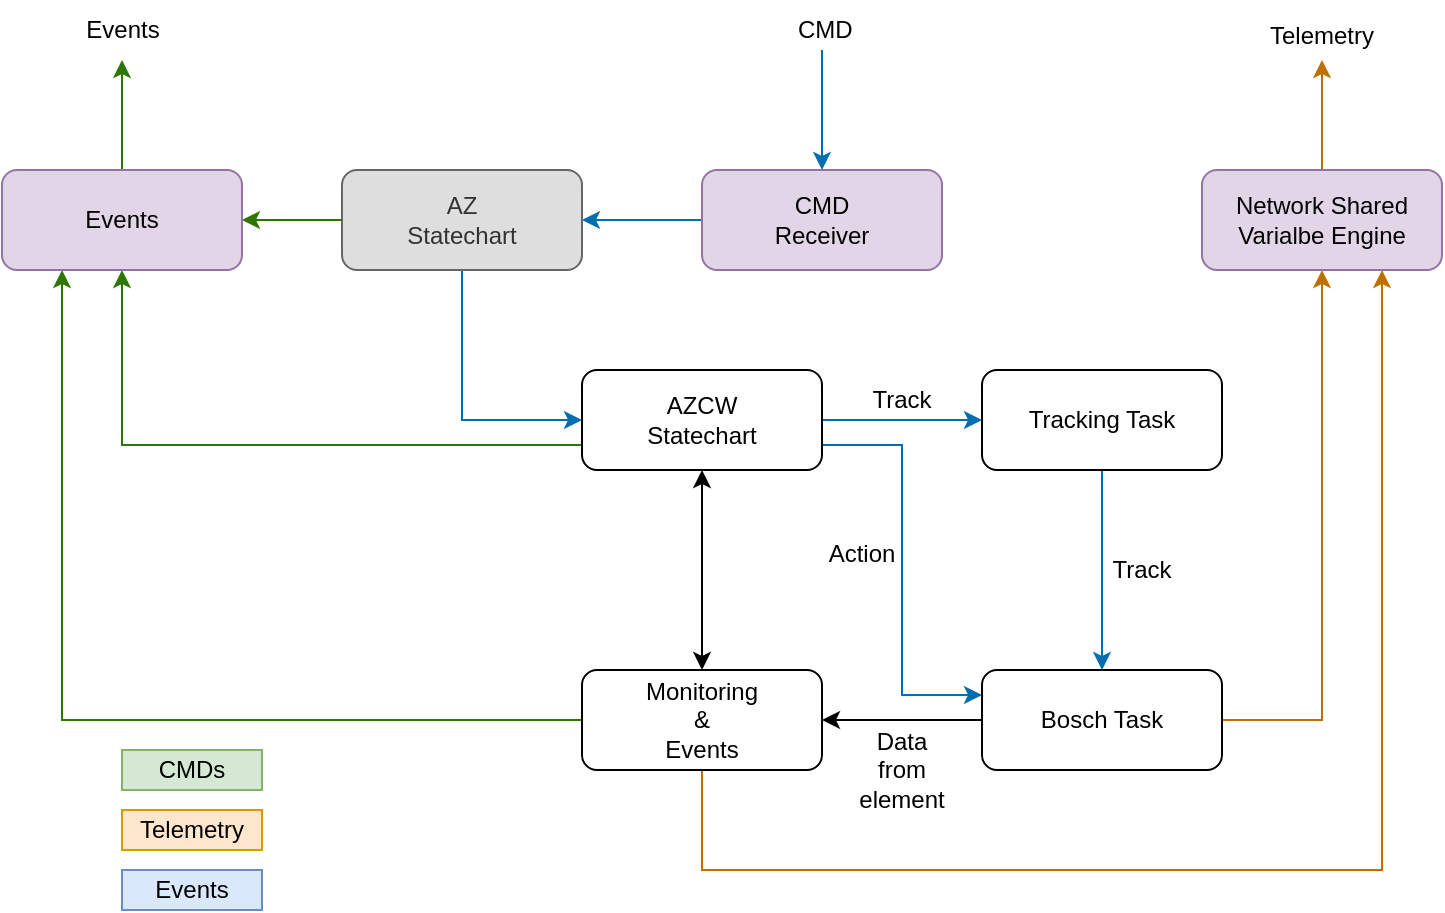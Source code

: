 <mxfile version="14.1.8" type="device"><diagram id="4Fs3FOkNfRm-VuweVcZ0" name="Page-1"><mxGraphModel dx="1086" dy="806" grid="1" gridSize="10" guides="1" tooltips="1" connect="1" arrows="1" fold="1" page="1" pageScale="1" pageWidth="827" pageHeight="1169" math="0" shadow="0"><root><mxCell id="0"/><mxCell id="1" parent="0"/><mxCell id="VQZg7kYcmIEnFVLDVCGB-11" value="" style="edgeStyle=orthogonalEdgeStyle;rounded=0;orthogonalLoop=1;jettySize=auto;html=1;fillColor=#1ba1e2;strokeColor=#006EAF;" parent="1" source="jKNfD1bWHJY7wMEwSr6Y-1" target="VQZg7kYcmIEnFVLDVCGB-10" edge="1"><mxGeometry relative="1" as="geometry"/></mxCell><mxCell id="jKNfD1bWHJY7wMEwSr6Y-1" value="CMD&lt;br&gt;Receiver" style="rounded=1;whiteSpace=wrap;html=1;fillColor=#e1d5e7;strokeColor=#9673a6;" parent="1" vertex="1"><mxGeometry x="440" y="290" width="120" height="50" as="geometry"/></mxCell><mxCell id="VQZg7kYcmIEnFVLDVCGB-12" style="edgeStyle=orthogonalEdgeStyle;rounded=0;orthogonalLoop=1;jettySize=auto;html=1;exitX=0.5;exitY=1;exitDx=0;exitDy=0;entryX=0;entryY=0.5;entryDx=0;entryDy=0;fillColor=#1ba1e2;strokeColor=#006EAF;" parent="1" source="VQZg7kYcmIEnFVLDVCGB-10" target="jKNfD1bWHJY7wMEwSr6Y-2" edge="1"><mxGeometry relative="1" as="geometry"/></mxCell><mxCell id="VQZg7kYcmIEnFVLDVCGB-10" value="AZ&lt;br&gt;Statechart&lt;br&gt;" style="rounded=1;whiteSpace=wrap;html=1;fillColor=#DEDEDE;strokeColor=#666666;fontColor=#333333;" parent="1" vertex="1"><mxGeometry x="260" y="290" width="120" height="50" as="geometry"/></mxCell><mxCell id="jKNfD1bWHJY7wMEwSr6Y-19" value="" style="edgeStyle=orthogonalEdgeStyle;rounded=0;html=1;startArrow=none;startFill=0;jettySize=auto;orthogonalLoop=1;entryX=0;entryY=0.25;entryDx=0;entryDy=0;exitX=1;exitY=0.75;exitDx=0;exitDy=0;fillColor=#1ba1e2;strokeColor=#006EAF;" parent="1" source="jKNfD1bWHJY7wMEwSr6Y-2" target="jKNfD1bWHJY7wMEwSr6Y-18" edge="1"><mxGeometry relative="1" as="geometry"><mxPoint x="570" y="415" as="targetPoint"/></mxGeometry></mxCell><mxCell id="VQZg7kYcmIEnFVLDVCGB-7" style="edgeStyle=orthogonalEdgeStyle;rounded=0;orthogonalLoop=1;jettySize=auto;html=1;exitX=1;exitY=0.5;exitDx=0;exitDy=0;entryX=0;entryY=0.5;entryDx=0;entryDy=0;fillColor=#1ba1e2;strokeColor=#006EAF;" parent="1" source="jKNfD1bWHJY7wMEwSr6Y-2" target="VQZg7kYcmIEnFVLDVCGB-3" edge="1"><mxGeometry relative="1" as="geometry"/></mxCell><mxCell id="AHClsOjPd0sLSP1cxSuJ-6" style="edgeStyle=orthogonalEdgeStyle;rounded=0;orthogonalLoop=1;jettySize=auto;html=1;exitX=0;exitY=0.75;exitDx=0;exitDy=0;fillColor=#60a917;strokeColor=#2D7600;" parent="1" source="jKNfD1bWHJY7wMEwSr6Y-2" target="AHClsOjPd0sLSP1cxSuJ-4" edge="1"><mxGeometry relative="1" as="geometry"/></mxCell><mxCell id="jKNfD1bWHJY7wMEwSr6Y-2" value="AZCW&lt;br&gt;Statechart&lt;br&gt;" style="rounded=1;whiteSpace=wrap;html=1;" parent="1" vertex="1"><mxGeometry x="380" y="390" width="120" height="50" as="geometry"/></mxCell><mxCell id="jKNfD1bWHJY7wMEwSr6Y-20" style="edgeStyle=orthogonalEdgeStyle;rounded=0;html=1;entryX=1;entryY=0.5;startArrow=none;startFill=0;jettySize=auto;orthogonalLoop=1;" parent="1" source="jKNfD1bWHJY7wMEwSr6Y-18" target="jKNfD1bWHJY7wMEwSr6Y-3" edge="1"><mxGeometry relative="1" as="geometry"><Array as="points"><mxPoint x="640" y="565"/></Array></mxGeometry></mxCell><mxCell id="AHClsOjPd0sLSP1cxSuJ-1" style="edgeStyle=orthogonalEdgeStyle;rounded=0;orthogonalLoop=1;jettySize=auto;html=1;exitX=1;exitY=0.5;exitDx=0;exitDy=0;entryX=0.5;entryY=1;entryDx=0;entryDy=0;fillColor=#f0a30a;strokeColor=#BD7000;" parent="1" source="jKNfD1bWHJY7wMEwSr6Y-18" target="-w1b1cL4ZqZF_7_jEXHF-2" edge="1"><mxGeometry relative="1" as="geometry"><mxPoint x="750" y="530" as="targetPoint"/></mxGeometry></mxCell><mxCell id="jKNfD1bWHJY7wMEwSr6Y-18" value="Bosch Task" style="rounded=1;whiteSpace=wrap;html=1;" parent="1" vertex="1"><mxGeometry x="580" y="540" width="120" height="50" as="geometry"/></mxCell><mxCell id="jKNfD1bWHJY7wMEwSr6Y-16" style="edgeStyle=orthogonalEdgeStyle;rounded=0;html=1;startArrow=none;startFill=0;jettySize=auto;orthogonalLoop=1;entryX=0.25;entryY=1;entryDx=0;entryDy=0;fillColor=#60a917;strokeColor=#2D7600;" parent="1" source="jKNfD1bWHJY7wMEwSr6Y-3" target="AHClsOjPd0sLSP1cxSuJ-4" edge="1"><mxGeometry relative="1" as="geometry"><mxPoint x="310" y="530" as="targetPoint"/></mxGeometry></mxCell><mxCell id="-w1b1cL4ZqZF_7_jEXHF-3" style="edgeStyle=orthogonalEdgeStyle;rounded=0;orthogonalLoop=1;jettySize=auto;html=1;exitX=0.5;exitY=1;exitDx=0;exitDy=0;entryX=0.75;entryY=1;entryDx=0;entryDy=0;fillColor=#f0a30a;strokeColor=#BD7000;" edge="1" parent="1" source="jKNfD1bWHJY7wMEwSr6Y-3" target="-w1b1cL4ZqZF_7_jEXHF-2"><mxGeometry relative="1" as="geometry"><Array as="points"><mxPoint x="440" y="640"/><mxPoint x="780" y="640"/></Array></mxGeometry></mxCell><mxCell id="jKNfD1bWHJY7wMEwSr6Y-3" value="Monitoring&lt;br&gt;&amp;amp;&lt;br&gt;Events&lt;br&gt;" style="rounded=1;whiteSpace=wrap;html=1;" parent="1" vertex="1"><mxGeometry x="380" y="540" width="120" height="50" as="geometry"/></mxCell><mxCell id="jKNfD1bWHJY7wMEwSr6Y-7" value="" style="endArrow=classic;html=1;entryX=0.5;entryY=0;entryDx=0;entryDy=0;exitX=0.5;exitY=1;exitDx=0;exitDy=0;fillColor=#1ba1e2;strokeColor=#006EAF;" parent="1" edge="1" target="jKNfD1bWHJY7wMEwSr6Y-1" source="jKNfD1bWHJY7wMEwSr6Y-8"><mxGeometry width="50" height="50" relative="1" as="geometry"><mxPoint x="159.5" y="220" as="sourcePoint"/><mxPoint x="160" y="290" as="targetPoint"/></mxGeometry></mxCell><mxCell id="jKNfD1bWHJY7wMEwSr6Y-8" value="&amp;nbsp;CMD" style="text;html=1;strokeColor=none;fillColor=none;align=center;verticalAlign=middle;whiteSpace=wrap;rounded=0;" parent="1" vertex="1"><mxGeometry x="480" y="210" width="40" height="20" as="geometry"/></mxCell><mxCell id="jKNfD1bWHJY7wMEwSr6Y-15" style="edgeStyle=orthogonalEdgeStyle;rounded=0;html=1;exitX=0.5;exitY=0;entryX=0.5;entryY=1;jettySize=auto;orthogonalLoop=1;startArrow=classic;startFill=1;" parent="1" source="jKNfD1bWHJY7wMEwSr6Y-3" target="jKNfD1bWHJY7wMEwSr6Y-2" edge="1"><mxGeometry relative="1" as="geometry"/></mxCell><mxCell id="jKNfD1bWHJY7wMEwSr6Y-21" value="Action" style="text;html=1;strokeColor=none;fillColor=none;align=center;verticalAlign=middle;whiteSpace=wrap;rounded=0;" parent="1" vertex="1"><mxGeometry x="500" y="472" width="40" height="20" as="geometry"/></mxCell><mxCell id="jKNfD1bWHJY7wMEwSr6Y-22" value="Data from element" style="text;html=1;strokeColor=none;fillColor=none;align=center;verticalAlign=middle;whiteSpace=wrap;rounded=0;" parent="1" vertex="1"><mxGeometry x="520" y="580" width="40" height="20" as="geometry"/></mxCell><mxCell id="VQZg7kYcmIEnFVLDVCGB-5" value="" style="edgeStyle=orthogonalEdgeStyle;rounded=0;orthogonalLoop=1;jettySize=auto;html=1;entryX=0.5;entryY=0;entryDx=0;entryDy=0;fillColor=#1ba1e2;strokeColor=#006EAF;" parent="1" source="VQZg7kYcmIEnFVLDVCGB-3" target="jKNfD1bWHJY7wMEwSr6Y-18" edge="1"><mxGeometry relative="1" as="geometry"><mxPoint x="630" y="520" as="targetPoint"/></mxGeometry></mxCell><mxCell id="VQZg7kYcmIEnFVLDVCGB-3" value="Tracking Task&lt;br&gt;" style="rounded=1;whiteSpace=wrap;html=1;" parent="1" vertex="1"><mxGeometry x="580" y="390" width="120" height="50" as="geometry"/></mxCell><mxCell id="VQZg7kYcmIEnFVLDVCGB-8" value="Track" style="text;html=1;strokeColor=none;fillColor=none;align=center;verticalAlign=middle;whiteSpace=wrap;rounded=0;" parent="1" vertex="1"><mxGeometry x="520" y="395" width="40" height="20" as="geometry"/></mxCell><mxCell id="VQZg7kYcmIEnFVLDVCGB-9" value="Track" style="text;html=1;strokeColor=none;fillColor=none;align=center;verticalAlign=middle;whiteSpace=wrap;rounded=0;" parent="1" vertex="1"><mxGeometry x="640" y="480" width="40" height="20" as="geometry"/></mxCell><mxCell id="VQZg7kYcmIEnFVLDVCGB-13" value="" style="edgeStyle=orthogonalEdgeStyle;rounded=0;html=1;jettySize=auto;orthogonalLoop=1;exitX=0;exitY=0.5;exitDx=0;exitDy=0;entryX=1;entryY=0.5;entryDx=0;entryDy=0;fillColor=#60a917;strokeColor=#2D7600;" parent="1" source="VQZg7kYcmIEnFVLDVCGB-10" target="AHClsOjPd0sLSP1cxSuJ-4" edge="1"><mxGeometry relative="1" as="geometry"><mxPoint x="420" y="300" as="targetPoint"/><mxPoint x="310" y="280" as="sourcePoint"/></mxGeometry></mxCell><mxCell id="VQZg7kYcmIEnFVLDVCGB-14" value="Events" style="text;html=1;strokeColor=none;fillColor=none;align=center;verticalAlign=middle;whiteSpace=wrap;rounded=0;" parent="1" vertex="1"><mxGeometry x="117.5" y="205" width="65" height="30" as="geometry"/></mxCell><mxCell id="AHClsOjPd0sLSP1cxSuJ-5" style="edgeStyle=orthogonalEdgeStyle;rounded=0;orthogonalLoop=1;jettySize=auto;html=1;exitX=0.5;exitY=0;exitDx=0;exitDy=0;fillColor=#60a917;strokeColor=#2D7600;" parent="1" source="AHClsOjPd0sLSP1cxSuJ-4" target="VQZg7kYcmIEnFVLDVCGB-14" edge="1"><mxGeometry relative="1" as="geometry"/></mxCell><mxCell id="AHClsOjPd0sLSP1cxSuJ-4" value="Events" style="rounded=1;whiteSpace=wrap;html=1;fillColor=#e1d5e7;strokeColor=#9673a6;" parent="1" vertex="1"><mxGeometry x="90" y="290" width="120" height="50" as="geometry"/></mxCell><mxCell id="-w1b1cL4ZqZF_7_jEXHF-5" style="edgeStyle=orthogonalEdgeStyle;rounded=0;orthogonalLoop=1;jettySize=auto;html=1;exitX=0.5;exitY=0;exitDx=0;exitDy=0;entryX=0.5;entryY=1;entryDx=0;entryDy=0;fillColor=#f0a30a;strokeColor=#BD7000;" edge="1" parent="1" source="-w1b1cL4ZqZF_7_jEXHF-2" target="-w1b1cL4ZqZF_7_jEXHF-4"><mxGeometry relative="1" as="geometry"/></mxCell><mxCell id="-w1b1cL4ZqZF_7_jEXHF-2" value="Network Shared Varialbe Engine" style="rounded=1;whiteSpace=wrap;html=1;fillColor=#e1d5e7;strokeColor=#9673a6;" vertex="1" parent="1"><mxGeometry x="690" y="290" width="120" height="50" as="geometry"/></mxCell><mxCell id="-w1b1cL4ZqZF_7_jEXHF-4" value="Telemetry" style="text;html=1;strokeColor=none;fillColor=none;align=center;verticalAlign=middle;whiteSpace=wrap;rounded=0;" vertex="1" parent="1"><mxGeometry x="720" y="210" width="60" height="25" as="geometry"/></mxCell><mxCell id="-w1b1cL4ZqZF_7_jEXHF-6" value="&lt;font color=&quot;#000000&quot;&gt;CMDs&lt;/font&gt;" style="rounded=0;whiteSpace=wrap;html=1;align=center;gradientDirection=east;strokeColor=#82b366;fillColor=#d5e8d4;" vertex="1" parent="1"><mxGeometry x="150" y="580" width="70" height="20" as="geometry"/></mxCell><mxCell id="-w1b1cL4ZqZF_7_jEXHF-7" value="&lt;font color=&quot;#000000&quot;&gt;Telemetry&lt;/font&gt;" style="rounded=0;whiteSpace=wrap;html=1;align=center;gradientDirection=east;strokeColor=#d79b00;fillColor=#ffe6cc;" vertex="1" parent="1"><mxGeometry x="150" y="610" width="70" height="20" as="geometry"/></mxCell><mxCell id="-w1b1cL4ZqZF_7_jEXHF-8" value="&lt;font color=&quot;#000000&quot;&gt;Events&lt;/font&gt;" style="rounded=0;whiteSpace=wrap;html=1;align=center;gradientDirection=east;strokeColor=#6c8ebf;fillColor=#dae8fc;" vertex="1" parent="1"><mxGeometry x="150" y="640" width="70" height="20" as="geometry"/></mxCell></root></mxGraphModel></diagram></mxfile>